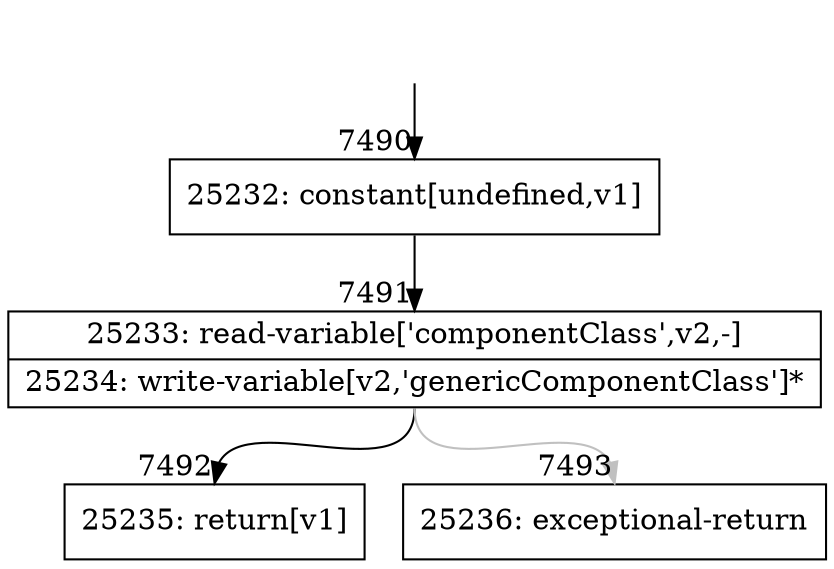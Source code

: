 digraph {
rankdir="TD"
BB_entry518[shape=none,label=""];
BB_entry518 -> BB7490 [tailport=s, headport=n, headlabel="    7490"]
BB7490 [shape=record label="{25232: constant[undefined,v1]}" ] 
BB7490 -> BB7491 [tailport=s, headport=n, headlabel="      7491"]
BB7491 [shape=record label="{25233: read-variable['componentClass',v2,-]|25234: write-variable[v2,'genericComponentClass']*}" ] 
BB7491 -> BB7492 [tailport=s, headport=n, headlabel="      7492"]
BB7491 -> BB7493 [tailport=s, headport=n, color=gray, headlabel="      7493"]
BB7492 [shape=record label="{25235: return[v1]}" ] 
BB7493 [shape=record label="{25236: exceptional-return}" ] 
//#$~ 13169
}
